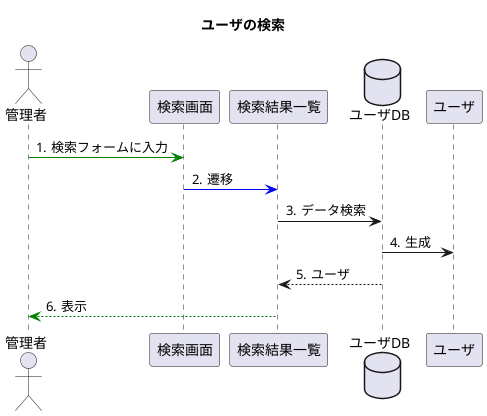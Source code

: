 @startuml
title ユーザの検索

autonumber "#."

actor 管理者
participant 検索画面
participant 検索結果一覧
database ユーザDB
participant ユーザ

管理者 -[#green]> 検索画面:検索フォームに入力
検索画面 -[#blue]> 検索結果一覧:遷移
検索結果一覧 -> ユーザDB:データ検索
ユーザDB -> ユーザ:生成
ユーザDB --> 検索結果一覧:ユーザ
検索結果一覧 --[#green]> 管理者:表示
@enduml